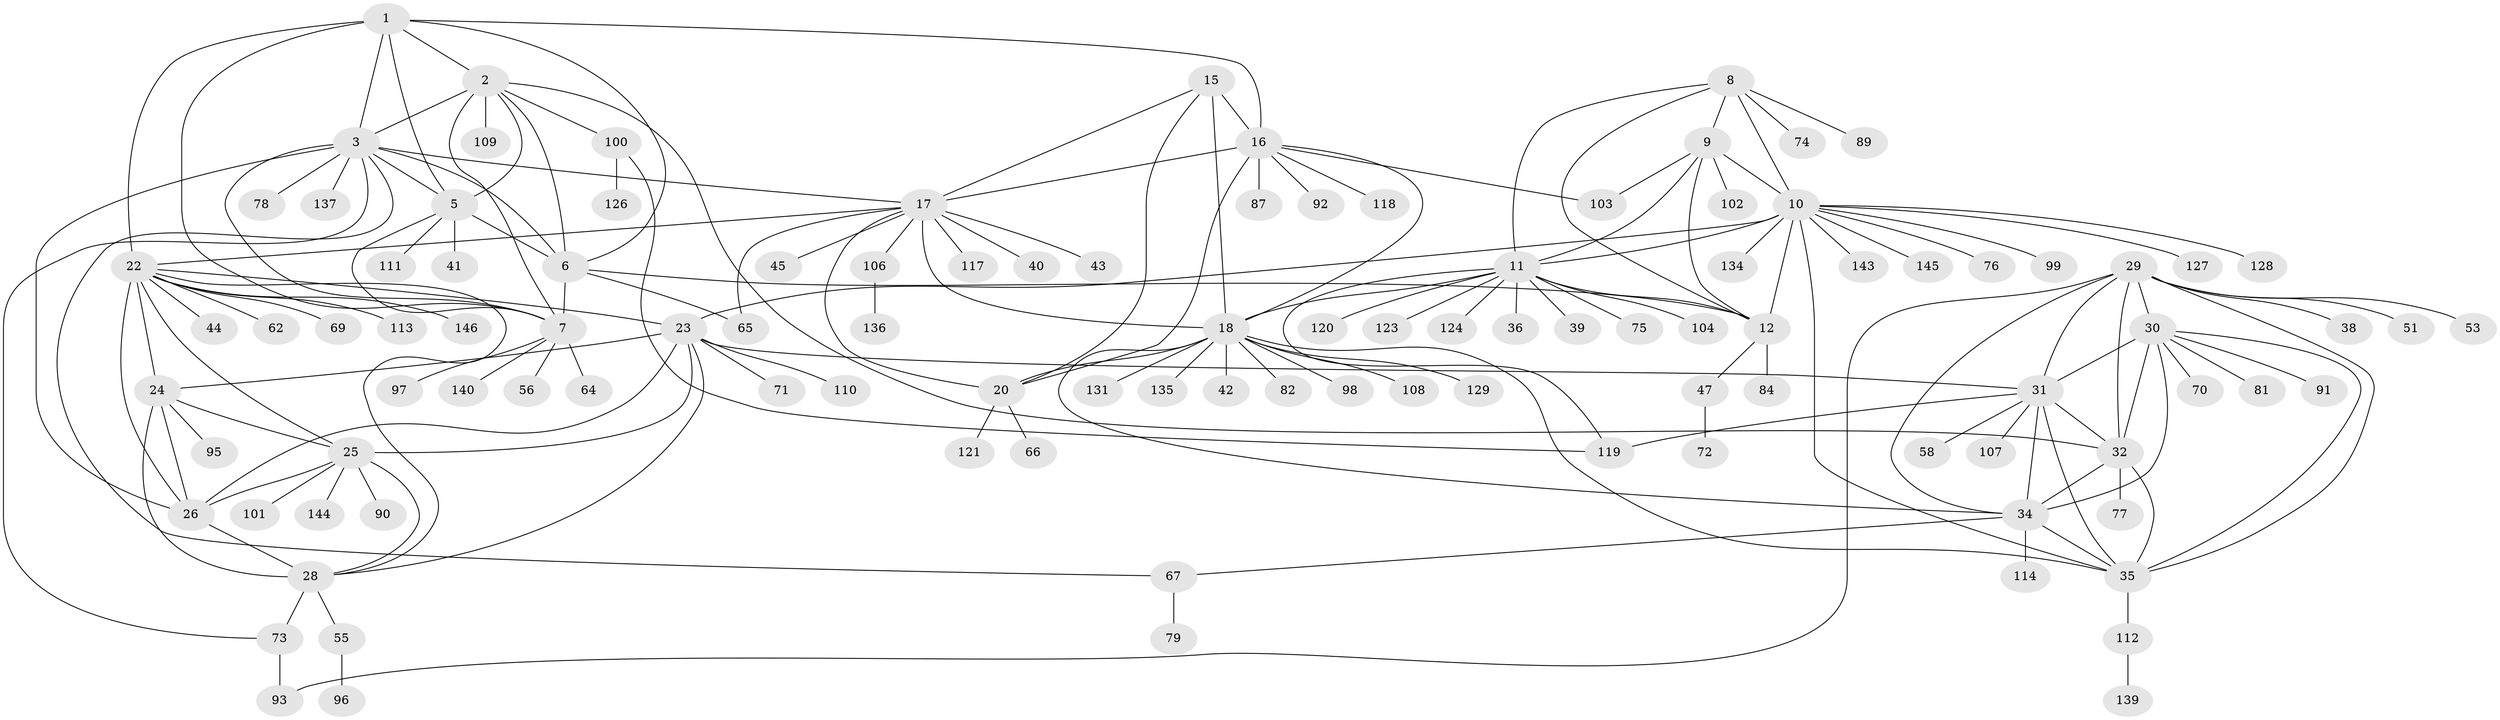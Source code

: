 // Generated by graph-tools (version 1.1) at 2025/52/02/27/25 19:52:21]
// undirected, 109 vertices, 166 edges
graph export_dot {
graph [start="1"]
  node [color=gray90,style=filled];
  1 [super="+61"];
  2;
  3 [super="+4"];
  5 [super="+48"];
  6 [super="+50"];
  7 [super="+85"];
  8 [super="+52"];
  9 [super="+14"];
  10 [super="+13"];
  11 [super="+115"];
  12;
  15 [super="+49"];
  16 [super="+21"];
  17 [super="+63"];
  18 [super="+19"];
  20 [super="+105"];
  22 [super="+37"];
  23 [super="+46"];
  24 [super="+27"];
  25 [super="+57"];
  26 [super="+59"];
  28 [super="+116"];
  29 [super="+60"];
  30 [super="+33"];
  31;
  32 [super="+68"];
  34 [super="+54"];
  35;
  36;
  38 [super="+138"];
  39;
  40;
  41;
  42 [super="+83"];
  43;
  44;
  45;
  47 [super="+88"];
  51;
  53;
  55 [super="+94"];
  56;
  58 [super="+86"];
  62;
  64;
  65;
  66 [super="+125"];
  67;
  69;
  70;
  71;
  72;
  73 [super="+80"];
  74;
  75;
  76;
  77;
  78;
  79;
  81;
  82;
  84;
  87;
  89;
  90;
  91;
  92 [super="+130"];
  93;
  95;
  96;
  97;
  98;
  99;
  100 [super="+141"];
  101;
  102;
  103 [super="+142"];
  104;
  106;
  107;
  108;
  109;
  110;
  111;
  112 [super="+122"];
  113;
  114;
  117;
  118;
  119;
  120;
  121;
  123;
  124 [super="+133"];
  126;
  127;
  128;
  129;
  131 [super="+132"];
  134;
  135;
  136;
  137;
  139;
  140;
  143;
  144;
  145;
  146;
  1 -- 2;
  1 -- 3 [weight=2];
  1 -- 5;
  1 -- 6;
  1 -- 7;
  1 -- 16;
  1 -- 22;
  2 -- 3 [weight=2];
  2 -- 5;
  2 -- 6;
  2 -- 7;
  2 -- 32;
  2 -- 100;
  2 -- 109;
  3 -- 5 [weight=2];
  3 -- 6 [weight=2];
  3 -- 7 [weight=2];
  3 -- 137;
  3 -- 67;
  3 -- 78;
  3 -- 26;
  3 -- 17;
  3 -- 73;
  5 -- 6;
  5 -- 7;
  5 -- 41;
  5 -- 111;
  6 -- 7;
  6 -- 12;
  6 -- 65;
  7 -- 56;
  7 -- 64;
  7 -- 97;
  7 -- 140;
  8 -- 9 [weight=2];
  8 -- 10 [weight=2];
  8 -- 11;
  8 -- 12;
  8 -- 74;
  8 -- 89;
  9 -- 10 [weight=4];
  9 -- 11 [weight=2];
  9 -- 12 [weight=2];
  9 -- 102;
  9 -- 103;
  10 -- 11 [weight=2];
  10 -- 12 [weight=2];
  10 -- 35;
  10 -- 76;
  10 -- 99;
  10 -- 127;
  10 -- 143;
  10 -- 145;
  10 -- 128;
  10 -- 134;
  10 -- 23;
  11 -- 12;
  11 -- 18;
  11 -- 36;
  11 -- 39;
  11 -- 75;
  11 -- 104;
  11 -- 120;
  11 -- 123;
  11 -- 124;
  11 -- 119;
  12 -- 47;
  12 -- 84;
  15 -- 16 [weight=2];
  15 -- 17;
  15 -- 18 [weight=2];
  15 -- 20;
  16 -- 17 [weight=2];
  16 -- 18 [weight=4];
  16 -- 20 [weight=2];
  16 -- 118;
  16 -- 87;
  16 -- 92;
  16 -- 103;
  17 -- 18 [weight=2];
  17 -- 20;
  17 -- 22;
  17 -- 40;
  17 -- 43;
  17 -- 45;
  17 -- 65;
  17 -- 106;
  17 -- 117;
  18 -- 20 [weight=2];
  18 -- 98;
  18 -- 108;
  18 -- 131;
  18 -- 135;
  18 -- 129;
  18 -- 35;
  18 -- 42;
  18 -- 82;
  18 -- 34;
  20 -- 66;
  20 -- 121;
  22 -- 23;
  22 -- 24 [weight=2];
  22 -- 25;
  22 -- 26;
  22 -- 28;
  22 -- 44;
  22 -- 62;
  22 -- 69;
  22 -- 113;
  22 -- 146;
  23 -- 24 [weight=2];
  23 -- 25;
  23 -- 26;
  23 -- 28;
  23 -- 31;
  23 -- 71;
  23 -- 110;
  24 -- 25 [weight=2];
  24 -- 26 [weight=2];
  24 -- 28 [weight=2];
  24 -- 95;
  25 -- 26;
  25 -- 28;
  25 -- 90;
  25 -- 101;
  25 -- 144;
  26 -- 28;
  28 -- 55;
  28 -- 73;
  29 -- 30 [weight=2];
  29 -- 31;
  29 -- 32;
  29 -- 34;
  29 -- 35;
  29 -- 38;
  29 -- 51;
  29 -- 53;
  29 -- 93;
  30 -- 31 [weight=2];
  30 -- 32 [weight=2];
  30 -- 34 [weight=2];
  30 -- 35 [weight=2];
  30 -- 91;
  30 -- 70;
  30 -- 81;
  31 -- 32;
  31 -- 34;
  31 -- 35;
  31 -- 58;
  31 -- 107;
  31 -- 119;
  32 -- 34;
  32 -- 35;
  32 -- 77;
  34 -- 35;
  34 -- 114;
  34 -- 67;
  35 -- 112;
  47 -- 72;
  55 -- 96;
  67 -- 79;
  73 -- 93;
  100 -- 126;
  100 -- 119;
  106 -- 136;
  112 -- 139;
}
